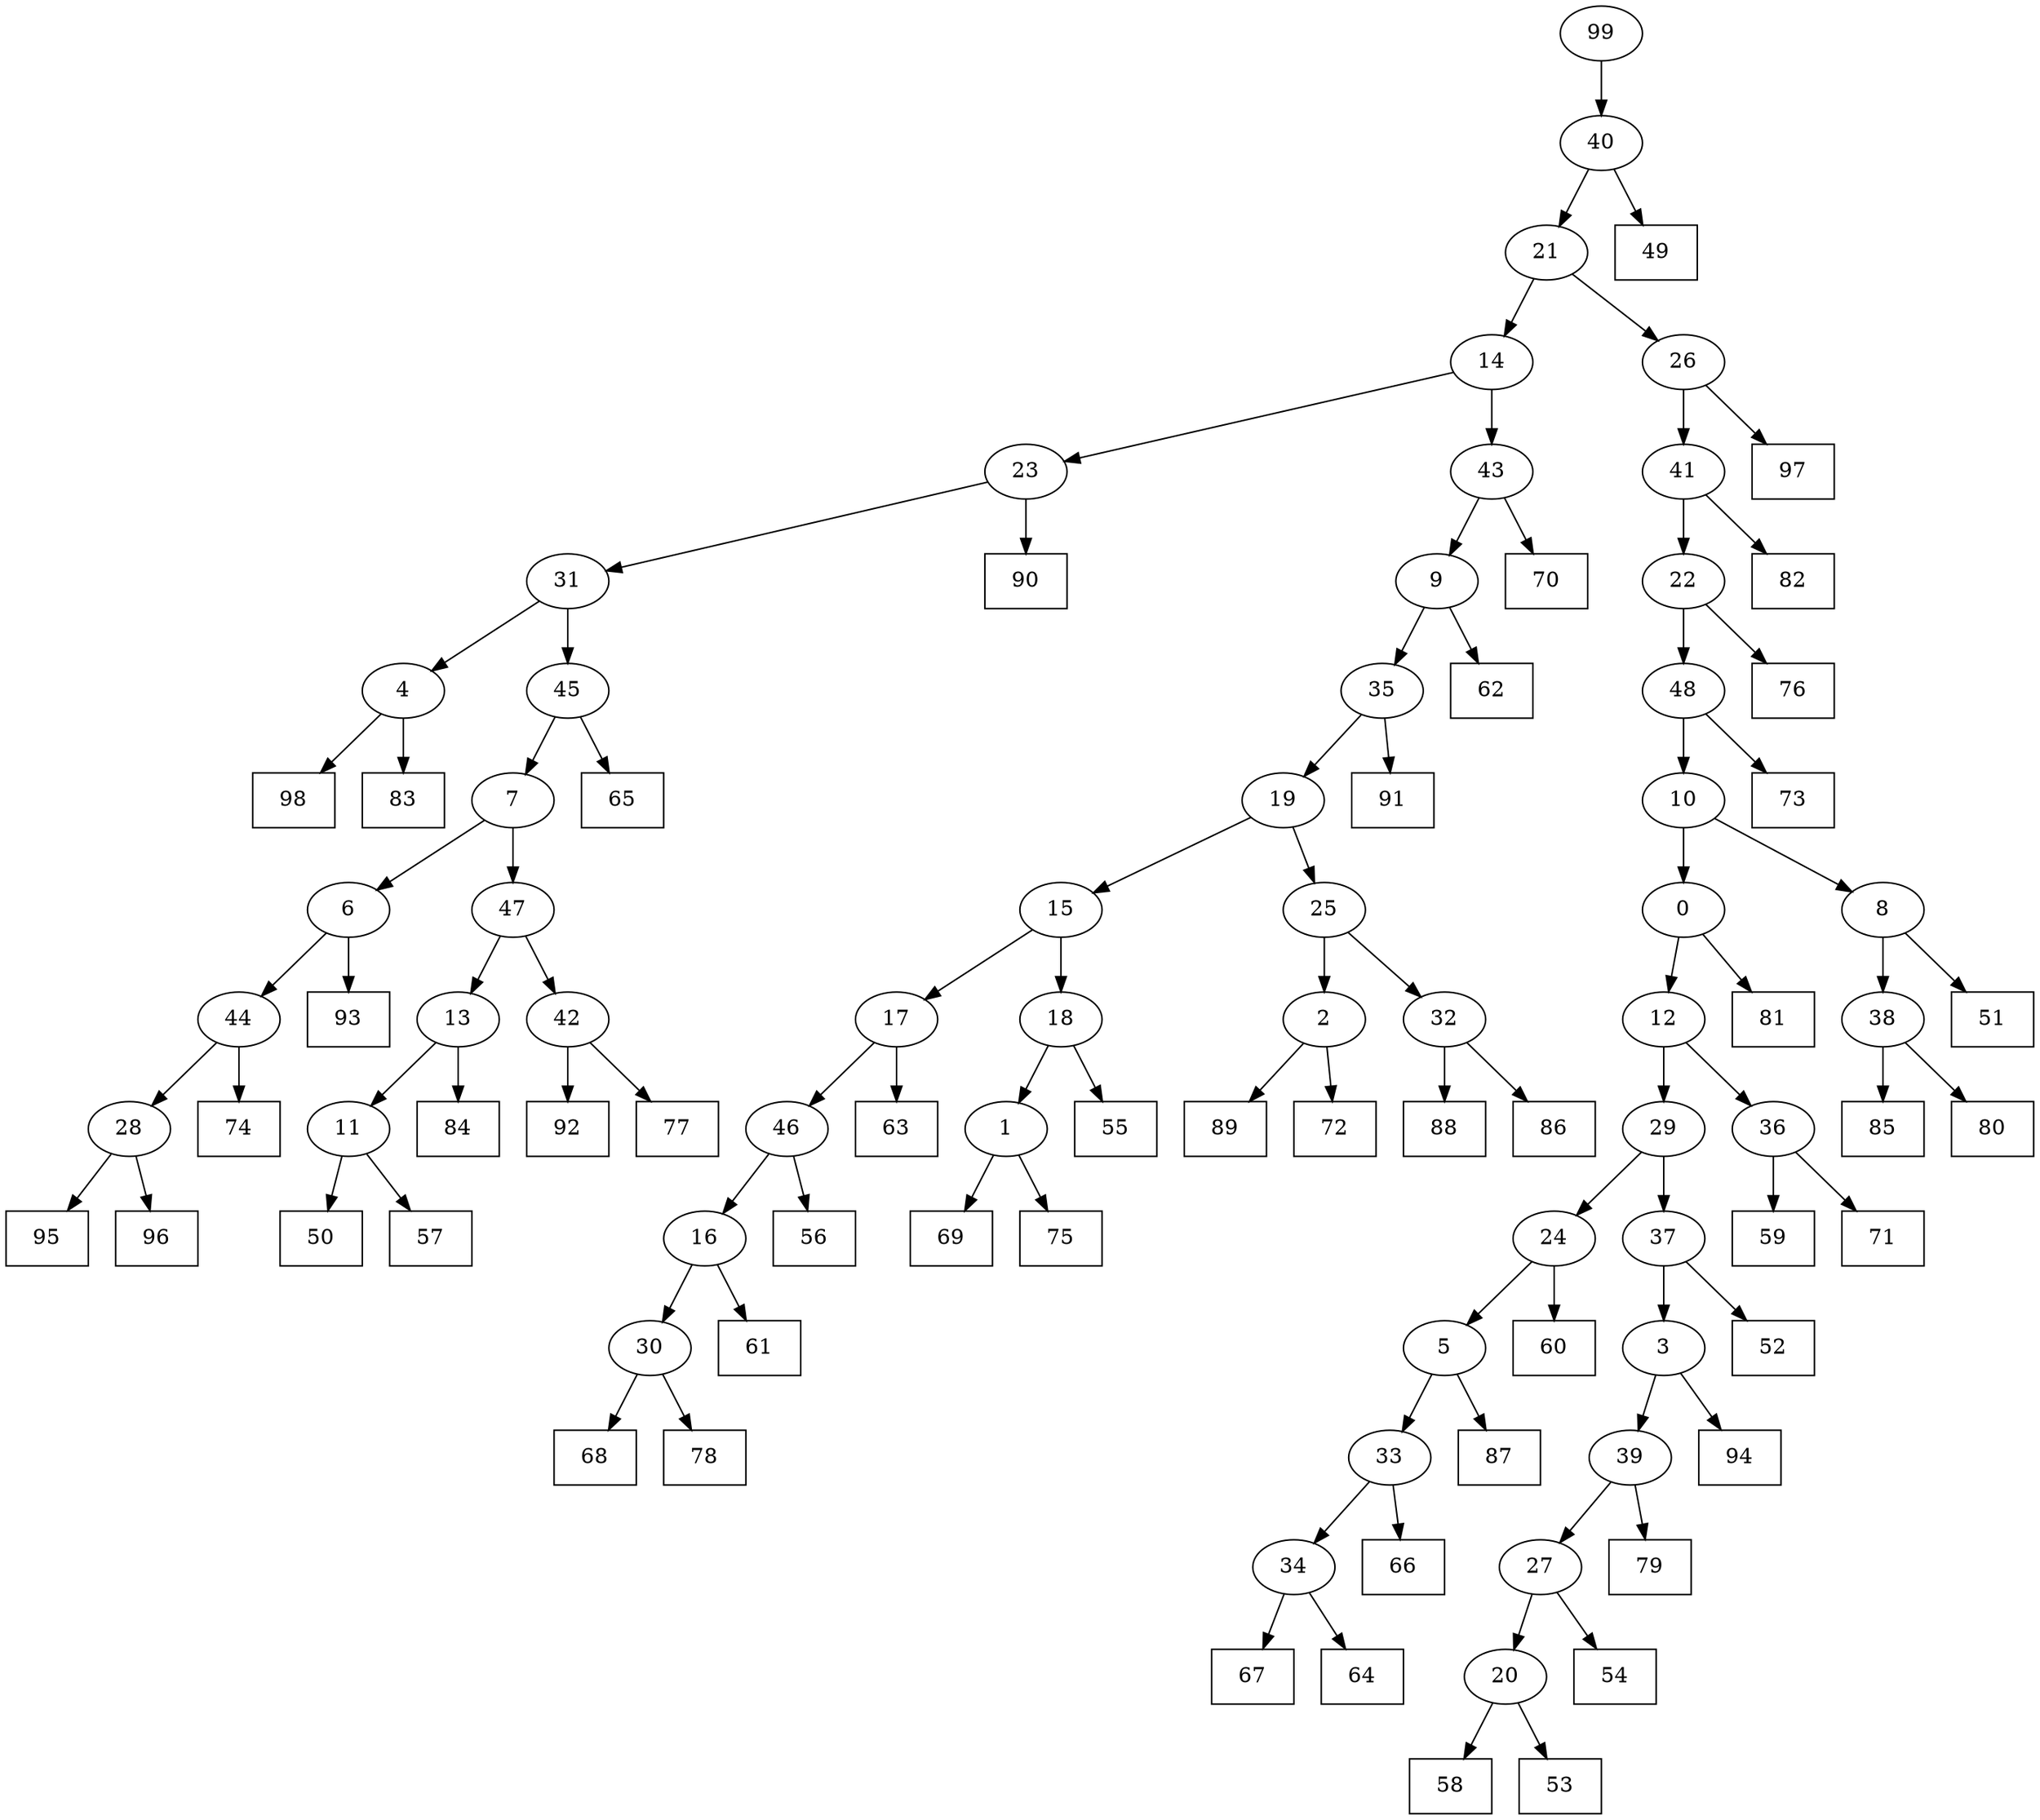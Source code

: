 digraph G {
0[label="0"];
1[label="1"];
2[label="2"];
3[label="3"];
4[label="4"];
5[label="5"];
6[label="6"];
7[label="7"];
8[label="8"];
9[label="9"];
10[label="10"];
11[label="11"];
12[label="12"];
13[label="13"];
14[label="14"];
15[label="15"];
16[label="16"];
17[label="17"];
18[label="18"];
19[label="19"];
20[label="20"];
21[label="21"];
22[label="22"];
23[label="23"];
24[label="24"];
25[label="25"];
26[label="26"];
27[label="27"];
28[label="28"];
29[label="29"];
30[label="30"];
31[label="31"];
32[label="32"];
33[label="33"];
34[label="34"];
35[label="35"];
36[label="36"];
37[label="37"];
38[label="38"];
39[label="39"];
40[label="40"];
41[label="41"];
42[label="42"];
43[label="43"];
44[label="44"];
45[label="45"];
46[label="46"];
47[label="47"];
48[label="48"];
49[shape=box,label="60"];
50[shape=box,label="98"];
51[shape=box,label="68"];
52[shape=box,label="88"];
53[shape=box,label="50"];
54[shape=box,label="91"];
55[shape=box,label="56"];
56[shape=box,label="59"];
57[shape=box,label="65"];
58[shape=box,label="57"];
59[shape=box,label="63"];
60[shape=box,label="67"];
61[shape=box,label="71"];
62[shape=box,label="73"];
63[shape=box,label="66"];
64[shape=box,label="51"];
65[shape=box,label="70"];
66[shape=box,label="79"];
67[shape=box,label="97"];
68[shape=box,label="95"];
69[shape=box,label="94"];
70[shape=box,label="85"];
71[shape=box,label="76"];
72[shape=box,label="86"];
73[shape=box,label="61"];
74[shape=box,label="64"];
75[shape=box,label="58"];
76[shape=box,label="81"];
77[shape=box,label="92"];
78[shape=box,label="54"];
79[shape=box,label="77"];
80[shape=box,label="69"];
81[shape=box,label="84"];
82[shape=box,label="55"];
83[shape=box,label="74"];
84[shape=box,label="90"];
85[shape=box,label="96"];
86[shape=box,label="53"];
87[shape=box,label="49"];
88[shape=box,label="89"];
89[shape=box,label="82"];
90[shape=box,label="83"];
91[shape=box,label="52"];
92[shape=box,label="78"];
93[shape=box,label="93"];
94[shape=box,label="72"];
95[shape=box,label="62"];
96[shape=box,label="75"];
97[shape=box,label="80"];
98[shape=box,label="87"];
99[label="99"];
11->58 ;
43->65 ;
40->87 ;
38->70 ;
42->79 ;
20->86 ;
33->63 ;
16->73 ;
23->84 ;
26->41 ;
41->89 ;
12->36 ;
17->46 ;
13->11 ;
4->50 ;
6->93 ;
3->69 ;
21->14 ;
3->39 ;
36->61 ;
32->72 ;
46->55 ;
14->43 ;
44->83 ;
34->74 ;
39->66 ;
30->92 ;
11->53 ;
29->37 ;
2->88 ;
47->13 ;
7->47 ;
41->22 ;
22->71 ;
1->96 ;
13->81 ;
37->3 ;
26->67 ;
14->23 ;
24->49 ;
39->27 ;
27->78 ;
8->38 ;
33->34 ;
5->33 ;
37->91 ;
38->97 ;
35->19 ;
15->18 ;
25->2 ;
6->44 ;
12->29 ;
29->24 ;
8->64 ;
30->51 ;
47->42 ;
42->77 ;
28->68 ;
5->98 ;
23->31 ;
43->9 ;
36->56 ;
0->12 ;
2->94 ;
45->7 ;
18->82 ;
0->76 ;
99->40 ;
40->21 ;
34->60 ;
32->52 ;
10->8 ;
27->20 ;
4->90 ;
24->5 ;
44->28 ;
28->85 ;
9->95 ;
18->1 ;
7->6 ;
19->15 ;
15->17 ;
20->75 ;
48->10 ;
1->80 ;
46->16 ;
16->30 ;
31->4 ;
9->35 ;
35->54 ;
10->0 ;
31->45 ;
45->57 ;
21->26 ;
22->48 ;
48->62 ;
17->59 ;
19->25 ;
25->32 ;
}
